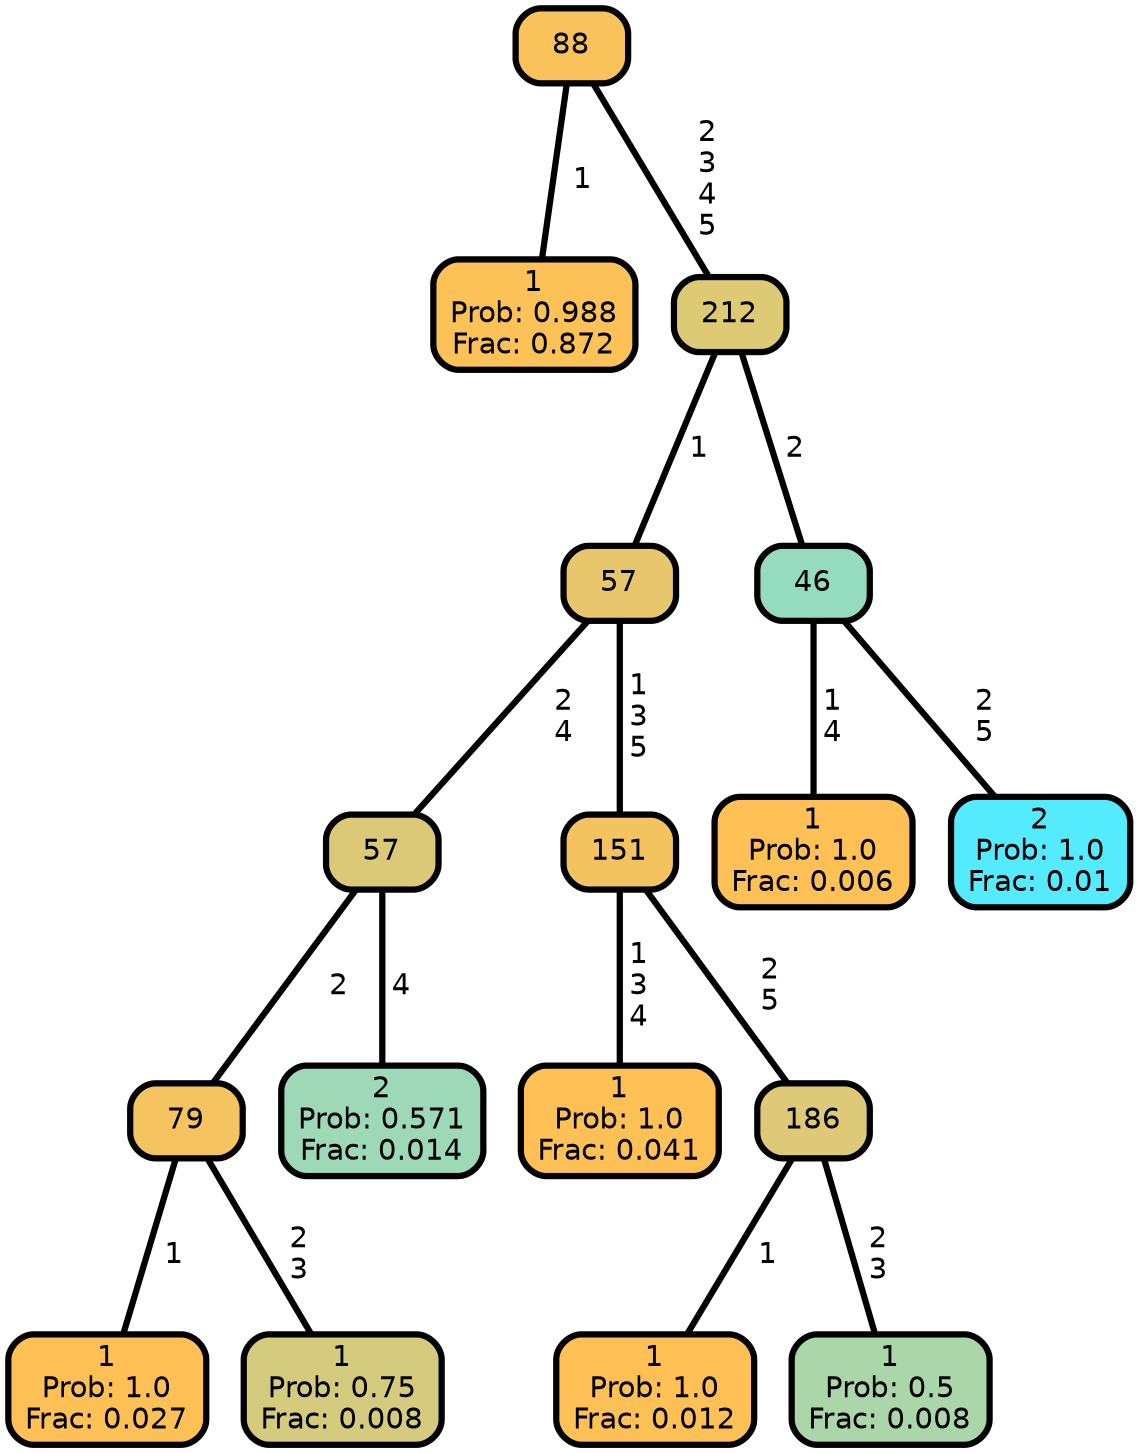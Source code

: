 graph Tree {
node [shape=box, style="filled, rounded",color="black",penwidth="3",fontcolor="black",                 fontname=helvetica] ;
graph [ranksep="0 equally", splines=straight,                 bgcolor=transparent, dpi=200] ;
edge [fontname=helvetica, color=black] ;
0 [label="1
Prob: 0.988
Frac: 0.872", fillcolor="#fcc157"] ;
1 [label="88", fillcolor="#f9c25a"] ;
2 [label="1
Prob: 1.0
Frac: 0.027", fillcolor="#ffc155"] ;
3 [label="79", fillcolor="#f5c35f"] ;
4 [label="1
Prob: 0.75
Frac: 0.008", fillcolor="#d4cb7f"] ;
5 [label="57", fillcolor="#dbc978"] ;
6 [label="2
Prob: 0.571
Frac: 0.014", fillcolor="#9dd9b6"] ;
7 [label="57", fillcolor="#e8c66b"] ;
8 [label="1
Prob: 1.0
Frac: 0.041", fillcolor="#ffc155"] ;
9 [label="151", fillcolor="#f3c360"] ;
10 [label="1
Prob: 1.0
Frac: 0.012", fillcolor="#ffc155"] ;
11 [label="186", fillcolor="#ddc977"] ;
12 [label="1
Prob: 0.5
Frac: 0.008", fillcolor="#aad6aa"] ;
13 [label="212", fillcolor="#dec975"] ;
14 [label="1
Prob: 1.0
Frac: 0.006", fillcolor="#ffc155"] ;
15 [label="46", fillcolor="#94dbbf"] ;
16 [label="2
Prob: 1.0
Frac: 0.01", fillcolor="#55ebff"] ;
1 -- 0 [label=" 1",penwidth=3] ;
1 -- 13 [label=" 2\n 3\n 4\n 5",penwidth=3] ;
3 -- 2 [label=" 1",penwidth=3] ;
3 -- 4 [label=" 2\n 3",penwidth=3] ;
5 -- 3 [label=" 2",penwidth=3] ;
5 -- 6 [label=" 4",penwidth=3] ;
7 -- 5 [label=" 2\n 4",penwidth=3] ;
7 -- 9 [label=" 1\n 3\n 5",penwidth=3] ;
9 -- 8 [label=" 1\n 3\n 4",penwidth=3] ;
9 -- 11 [label=" 2\n 5",penwidth=3] ;
11 -- 10 [label=" 1",penwidth=3] ;
11 -- 12 [label=" 2\n 3",penwidth=3] ;
13 -- 7 [label=" 1",penwidth=3] ;
13 -- 15 [label=" 2",penwidth=3] ;
15 -- 14 [label=" 1\n 4",penwidth=3] ;
15 -- 16 [label=" 2\n 5",penwidth=3] ;
{rank = same;}}